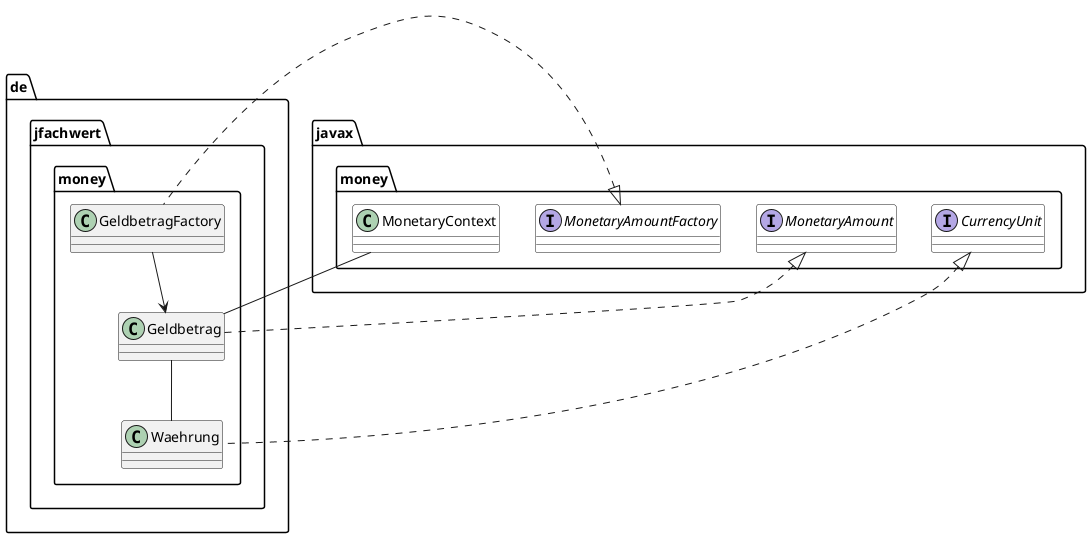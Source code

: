 @startuml

package "de.jfachwert.money" {

    class GeldbetragFactory
    class Waehrung
    class Geldbetrag

}

class javax.money.MonetaryContext #white
interface javax.money.CurrencyUnit #white
interface javax.money.MonetaryAmountFactory #white
interface javax.money.MonetaryAmount #white

javax.money.MonetaryAmount <|.. Geldbetrag
javax.money.CurrencyUnit <|.. Waehrung
javax.money.MonetaryAmountFactory <|.. GeldbetragFactory

GeldbetragFactory --> Geldbetrag
Geldbetrag -- javax.money.MonetaryContext
Geldbetrag -- Waehrung

@enduml

